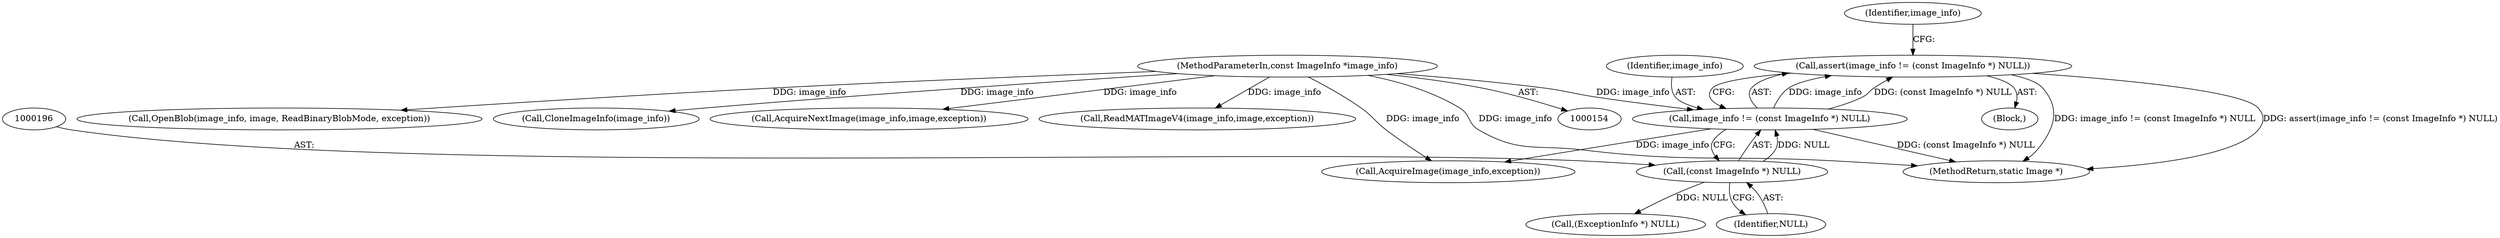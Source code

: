 digraph "0_ImageMagick_f7206618d27c2e69d977abf40e3035a33e5f6be0@API" {
"1000192" [label="(Call,assert(image_info != (const ImageInfo *) NULL))"];
"1000193" [label="(Call,image_info != (const ImageInfo *) NULL)"];
"1000155" [label="(MethodParameterIn,const ImageInfo *image_info)"];
"1000195" [label="(Call,(const ImageInfo *) NULL)"];
"1000194" [label="(Identifier,image_info)"];
"1000234" [label="(Call,OpenBlob(image_info, image, ReadBinaryBlobMode, exception))"];
"1000192" [label="(Call,assert(image_info != (const ImageInfo *) NULL))"];
"1000539" [label="(Call,CloneImageInfo(image_info))"];
"1000155" [label="(MethodParameterIn,const ImageInfo *image_info)"];
"1000207" [label="(Call,(ExceptionInfo *) NULL)"];
"1002054" [label="(Call,AcquireNextImage(image_info,image,exception))"];
"1000195" [label="(Call,(const ImageInfo *) NULL)"];
"1000289" [label="(Call,ReadMATImageV4(image_info,image,exception))"];
"1000197" [label="(Identifier,NULL)"];
"1000157" [label="(Block,)"];
"1000201" [label="(Identifier,image_info)"];
"1000193" [label="(Call,image_info != (const ImageInfo *) NULL)"];
"1000224" [label="(Call,AcquireImage(image_info,exception))"];
"1002325" [label="(MethodReturn,static Image *)"];
"1000192" -> "1000157"  [label="AST: "];
"1000192" -> "1000193"  [label="CFG: "];
"1000193" -> "1000192"  [label="AST: "];
"1000201" -> "1000192"  [label="CFG: "];
"1000192" -> "1002325"  [label="DDG: image_info != (const ImageInfo *) NULL"];
"1000192" -> "1002325"  [label="DDG: assert(image_info != (const ImageInfo *) NULL)"];
"1000193" -> "1000192"  [label="DDG: image_info"];
"1000193" -> "1000192"  [label="DDG: (const ImageInfo *) NULL"];
"1000193" -> "1000195"  [label="CFG: "];
"1000194" -> "1000193"  [label="AST: "];
"1000195" -> "1000193"  [label="AST: "];
"1000193" -> "1002325"  [label="DDG: (const ImageInfo *) NULL"];
"1000155" -> "1000193"  [label="DDG: image_info"];
"1000195" -> "1000193"  [label="DDG: NULL"];
"1000193" -> "1000224"  [label="DDG: image_info"];
"1000155" -> "1000154"  [label="AST: "];
"1000155" -> "1002325"  [label="DDG: image_info"];
"1000155" -> "1000224"  [label="DDG: image_info"];
"1000155" -> "1000234"  [label="DDG: image_info"];
"1000155" -> "1000289"  [label="DDG: image_info"];
"1000155" -> "1000539"  [label="DDG: image_info"];
"1000155" -> "1002054"  [label="DDG: image_info"];
"1000195" -> "1000197"  [label="CFG: "];
"1000196" -> "1000195"  [label="AST: "];
"1000197" -> "1000195"  [label="AST: "];
"1000195" -> "1000207"  [label="DDG: NULL"];
}
